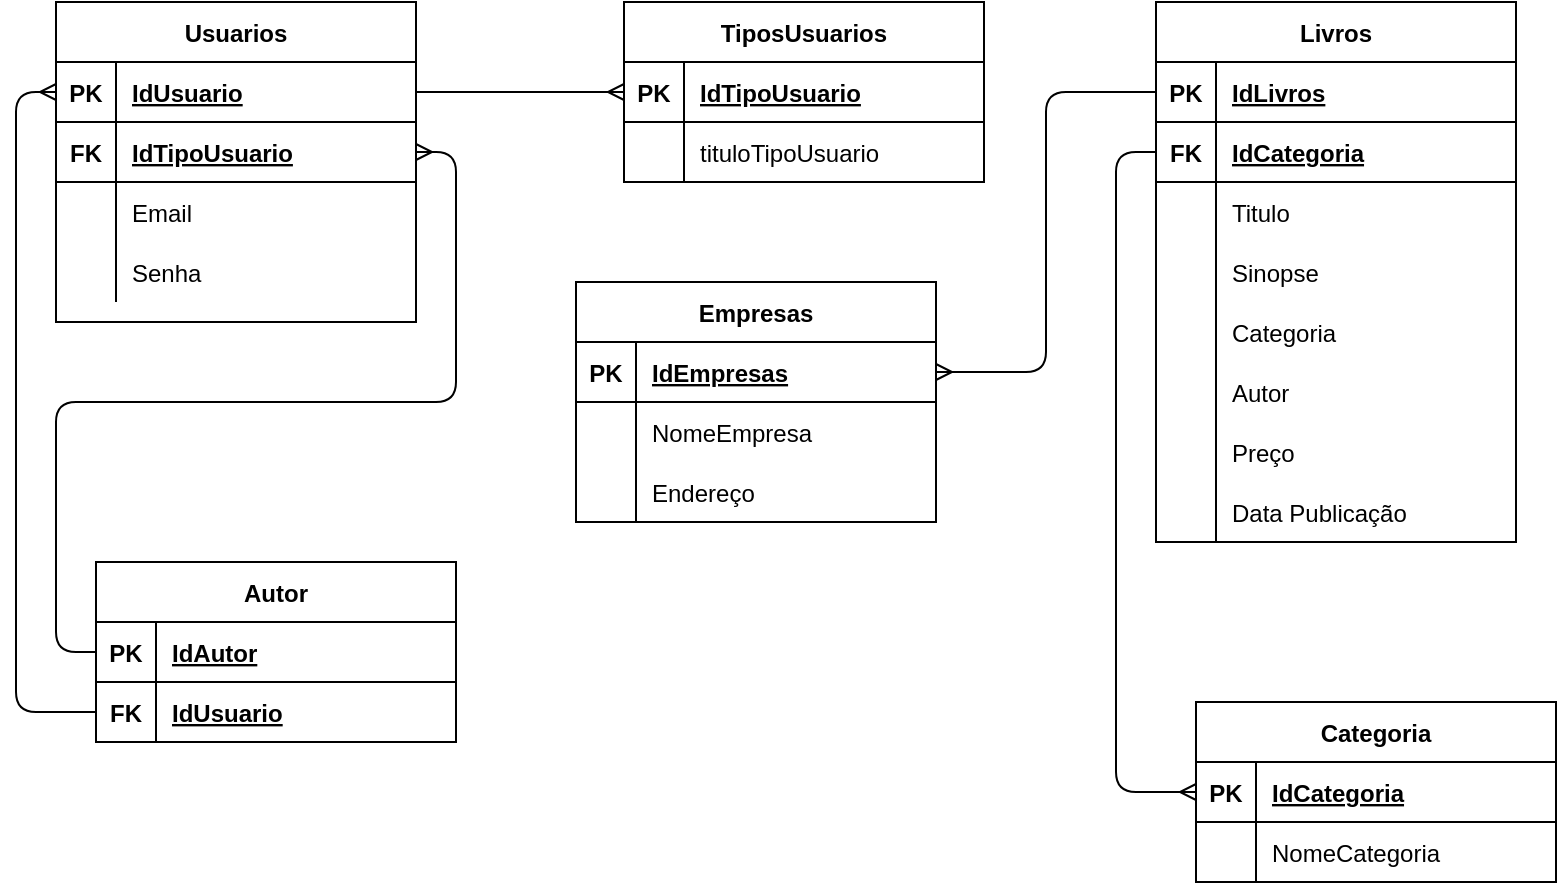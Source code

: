 <mxfile version="14.8.5" type="device" pages="2"><diagram id="4gmyDVjIAA_si9F_oM0t" name="Lógico"><mxGraphModel dx="1422" dy="794" grid="1" gridSize="10" guides="1" tooltips="1" connect="1" arrows="1" fold="1" page="1" pageScale="1" pageWidth="827" pageHeight="1169" math="0" shadow="0"><root><mxCell id="0"/><mxCell id="1" parent="0"/><mxCell id="7Kull3M8FKbwAaA97Rct-1" value="Usuarios" style="shape=table;startSize=30;container=1;collapsible=1;childLayout=tableLayout;fixedRows=1;rowLines=0;fontStyle=1;align=center;resizeLast=1;" vertex="1" parent="1"><mxGeometry x="40" y="40" width="180" height="160" as="geometry"/></mxCell><mxCell id="mH831_DYeavSYrpWyIeX-1" value="" style="shape=partialRectangle;collapsible=0;dropTarget=0;pointerEvents=0;fillColor=none;top=0;left=0;bottom=1;right=0;points=[[0,0.5],[1,0.5]];portConstraint=eastwest;" vertex="1" parent="7Kull3M8FKbwAaA97Rct-1"><mxGeometry y="30" width="180" height="30" as="geometry"/></mxCell><mxCell id="mH831_DYeavSYrpWyIeX-2" value="PK" style="shape=partialRectangle;connectable=0;fillColor=none;top=0;left=0;bottom=0;right=0;fontStyle=1;overflow=hidden;" vertex="1" parent="mH831_DYeavSYrpWyIeX-1"><mxGeometry width="30" height="30" as="geometry"/></mxCell><mxCell id="mH831_DYeavSYrpWyIeX-3" value="IdUsuario" style="shape=partialRectangle;connectable=0;fillColor=none;top=0;left=0;bottom=0;right=0;align=left;spacingLeft=6;fontStyle=5;overflow=hidden;" vertex="1" parent="mH831_DYeavSYrpWyIeX-1"><mxGeometry x="30" width="150" height="30" as="geometry"/></mxCell><mxCell id="7Kull3M8FKbwAaA97Rct-2" value="" style="shape=partialRectangle;collapsible=0;dropTarget=0;pointerEvents=0;fillColor=none;top=0;left=0;bottom=1;right=0;points=[[0,0.5],[1,0.5]];portConstraint=eastwest;" vertex="1" parent="7Kull3M8FKbwAaA97Rct-1"><mxGeometry y="60" width="180" height="30" as="geometry"/></mxCell><mxCell id="7Kull3M8FKbwAaA97Rct-3" value="FK" style="shape=partialRectangle;connectable=0;fillColor=none;top=0;left=0;bottom=0;right=0;fontStyle=1;overflow=hidden;" vertex="1" parent="7Kull3M8FKbwAaA97Rct-2"><mxGeometry width="30" height="30" as="geometry"/></mxCell><mxCell id="7Kull3M8FKbwAaA97Rct-4" value="IdTipoUsuario" style="shape=partialRectangle;connectable=0;fillColor=none;top=0;left=0;bottom=0;right=0;align=left;spacingLeft=6;fontStyle=5;overflow=hidden;" vertex="1" parent="7Kull3M8FKbwAaA97Rct-2"><mxGeometry x="30" width="150" height="30" as="geometry"/></mxCell><mxCell id="7Kull3M8FKbwAaA97Rct-8" value="" style="shape=partialRectangle;collapsible=0;dropTarget=0;pointerEvents=0;fillColor=none;top=0;left=0;bottom=0;right=0;points=[[0,0.5],[1,0.5]];portConstraint=eastwest;" vertex="1" parent="7Kull3M8FKbwAaA97Rct-1"><mxGeometry y="90" width="180" height="30" as="geometry"/></mxCell><mxCell id="7Kull3M8FKbwAaA97Rct-9" value="" style="shape=partialRectangle;connectable=0;fillColor=none;top=0;left=0;bottom=0;right=0;editable=1;overflow=hidden;" vertex="1" parent="7Kull3M8FKbwAaA97Rct-8"><mxGeometry width="30" height="30" as="geometry"/></mxCell><mxCell id="7Kull3M8FKbwAaA97Rct-10" value="Email" style="shape=partialRectangle;connectable=0;fillColor=none;top=0;left=0;bottom=0;right=0;align=left;spacingLeft=6;overflow=hidden;" vertex="1" parent="7Kull3M8FKbwAaA97Rct-8"><mxGeometry x="30" width="150" height="30" as="geometry"/></mxCell><mxCell id="7Kull3M8FKbwAaA97Rct-11" value="" style="shape=partialRectangle;collapsible=0;dropTarget=0;pointerEvents=0;fillColor=none;top=0;left=0;bottom=0;right=0;points=[[0,0.5],[1,0.5]];portConstraint=eastwest;" vertex="1" parent="7Kull3M8FKbwAaA97Rct-1"><mxGeometry y="120" width="180" height="30" as="geometry"/></mxCell><mxCell id="7Kull3M8FKbwAaA97Rct-12" value="" style="shape=partialRectangle;connectable=0;fillColor=none;top=0;left=0;bottom=0;right=0;editable=1;overflow=hidden;" vertex="1" parent="7Kull3M8FKbwAaA97Rct-11"><mxGeometry width="30" height="30" as="geometry"/></mxCell><mxCell id="7Kull3M8FKbwAaA97Rct-13" value="Senha" style="shape=partialRectangle;connectable=0;fillColor=none;top=0;left=0;bottom=0;right=0;align=left;spacingLeft=6;overflow=hidden;" vertex="1" parent="7Kull3M8FKbwAaA97Rct-11"><mxGeometry x="30" width="150" height="30" as="geometry"/></mxCell><mxCell id="7Kull3M8FKbwAaA97Rct-14" value="Empresas" style="shape=table;startSize=30;container=1;collapsible=1;childLayout=tableLayout;fixedRows=1;rowLines=0;fontStyle=1;align=center;resizeLast=1;" vertex="1" parent="1"><mxGeometry x="300" y="180" width="180" height="120" as="geometry"/></mxCell><mxCell id="7Kull3M8FKbwAaA97Rct-15" value="" style="shape=partialRectangle;collapsible=0;dropTarget=0;pointerEvents=0;fillColor=none;top=0;left=0;bottom=1;right=0;points=[[0,0.5],[1,0.5]];portConstraint=eastwest;" vertex="1" parent="7Kull3M8FKbwAaA97Rct-14"><mxGeometry y="30" width="180" height="30" as="geometry"/></mxCell><mxCell id="7Kull3M8FKbwAaA97Rct-16" value="PK" style="shape=partialRectangle;connectable=0;fillColor=none;top=0;left=0;bottom=0;right=0;fontStyle=1;overflow=hidden;" vertex="1" parent="7Kull3M8FKbwAaA97Rct-15"><mxGeometry width="30" height="30" as="geometry"/></mxCell><mxCell id="7Kull3M8FKbwAaA97Rct-17" value="IdEmpresas" style="shape=partialRectangle;connectable=0;fillColor=none;top=0;left=0;bottom=0;right=0;align=left;spacingLeft=6;fontStyle=5;overflow=hidden;" vertex="1" parent="7Kull3M8FKbwAaA97Rct-15"><mxGeometry x="30" width="150" height="30" as="geometry"/></mxCell><mxCell id="7Kull3M8FKbwAaA97Rct-18" value="" style="shape=partialRectangle;collapsible=0;dropTarget=0;pointerEvents=0;fillColor=none;top=0;left=0;bottom=0;right=0;points=[[0,0.5],[1,0.5]];portConstraint=eastwest;" vertex="1" parent="7Kull3M8FKbwAaA97Rct-14"><mxGeometry y="60" width="180" height="30" as="geometry"/></mxCell><mxCell id="7Kull3M8FKbwAaA97Rct-19" value="" style="shape=partialRectangle;connectable=0;fillColor=none;top=0;left=0;bottom=0;right=0;editable=1;overflow=hidden;" vertex="1" parent="7Kull3M8FKbwAaA97Rct-18"><mxGeometry width="30" height="30" as="geometry"/></mxCell><mxCell id="7Kull3M8FKbwAaA97Rct-20" value="NomeEmpresa" style="shape=partialRectangle;connectable=0;fillColor=none;top=0;left=0;bottom=0;right=0;align=left;spacingLeft=6;overflow=hidden;" vertex="1" parent="7Kull3M8FKbwAaA97Rct-18"><mxGeometry x="30" width="150" height="30" as="geometry"/></mxCell><mxCell id="7Kull3M8FKbwAaA97Rct-21" value="" style="shape=partialRectangle;collapsible=0;dropTarget=0;pointerEvents=0;fillColor=none;top=0;left=0;bottom=0;right=0;points=[[0,0.5],[1,0.5]];portConstraint=eastwest;" vertex="1" parent="7Kull3M8FKbwAaA97Rct-14"><mxGeometry y="90" width="180" height="30" as="geometry"/></mxCell><mxCell id="7Kull3M8FKbwAaA97Rct-22" value="" style="shape=partialRectangle;connectable=0;fillColor=none;top=0;left=0;bottom=0;right=0;editable=1;overflow=hidden;" vertex="1" parent="7Kull3M8FKbwAaA97Rct-21"><mxGeometry width="30" height="30" as="geometry"/></mxCell><mxCell id="7Kull3M8FKbwAaA97Rct-23" value="Endereço" style="shape=partialRectangle;connectable=0;fillColor=none;top=0;left=0;bottom=0;right=0;align=left;spacingLeft=6;overflow=hidden;" vertex="1" parent="7Kull3M8FKbwAaA97Rct-21"><mxGeometry x="30" width="150" height="30" as="geometry"/></mxCell><mxCell id="7Kull3M8FKbwAaA97Rct-27" value="TiposUsuarios" style="shape=table;startSize=30;container=1;collapsible=1;childLayout=tableLayout;fixedRows=1;rowLines=0;fontStyle=1;align=center;resizeLast=1;" vertex="1" parent="1"><mxGeometry x="324" y="40" width="180" height="90" as="geometry"/></mxCell><mxCell id="7Kull3M8FKbwAaA97Rct-28" value="" style="shape=partialRectangle;collapsible=0;dropTarget=0;pointerEvents=0;fillColor=none;top=0;left=0;bottom=1;right=0;points=[[0,0.5],[1,0.5]];portConstraint=eastwest;" vertex="1" parent="7Kull3M8FKbwAaA97Rct-27"><mxGeometry y="30" width="180" height="30" as="geometry"/></mxCell><mxCell id="7Kull3M8FKbwAaA97Rct-29" value="PK" style="shape=partialRectangle;connectable=0;fillColor=none;top=0;left=0;bottom=0;right=0;fontStyle=1;overflow=hidden;" vertex="1" parent="7Kull3M8FKbwAaA97Rct-28"><mxGeometry width="30" height="30" as="geometry"/></mxCell><mxCell id="7Kull3M8FKbwAaA97Rct-30" value="IdTipoUsuario" style="shape=partialRectangle;connectable=0;fillColor=none;top=0;left=0;bottom=0;right=0;align=left;spacingLeft=6;fontStyle=5;overflow=hidden;" vertex="1" parent="7Kull3M8FKbwAaA97Rct-28"><mxGeometry x="30" width="150" height="30" as="geometry"/></mxCell><mxCell id="7Kull3M8FKbwAaA97Rct-37" value="" style="shape=partialRectangle;collapsible=0;dropTarget=0;pointerEvents=0;fillColor=none;top=0;left=0;bottom=0;right=0;points=[[0,0.5],[1,0.5]];portConstraint=eastwest;" vertex="1" parent="7Kull3M8FKbwAaA97Rct-27"><mxGeometry y="60" width="180" height="30" as="geometry"/></mxCell><mxCell id="7Kull3M8FKbwAaA97Rct-38" value="" style="shape=partialRectangle;connectable=0;fillColor=none;top=0;left=0;bottom=0;right=0;editable=1;overflow=hidden;" vertex="1" parent="7Kull3M8FKbwAaA97Rct-37"><mxGeometry width="30" height="30" as="geometry"/></mxCell><mxCell id="7Kull3M8FKbwAaA97Rct-39" value="tituloTipoUsuario" style="shape=partialRectangle;connectable=0;fillColor=none;top=0;left=0;bottom=0;right=0;align=left;spacingLeft=6;overflow=hidden;" vertex="1" parent="7Kull3M8FKbwAaA97Rct-37"><mxGeometry x="30" width="150" height="30" as="geometry"/></mxCell><mxCell id="7Kull3M8FKbwAaA97Rct-40" value="Livros" style="shape=table;startSize=30;container=1;collapsible=1;childLayout=tableLayout;fixedRows=1;rowLines=0;fontStyle=1;align=center;resizeLast=1;" vertex="1" parent="1"><mxGeometry x="590" y="40" width="180" height="270" as="geometry"/></mxCell><mxCell id="7Kull3M8FKbwAaA97Rct-41" value="" style="shape=partialRectangle;collapsible=0;dropTarget=0;pointerEvents=0;fillColor=none;top=0;left=0;bottom=1;right=0;points=[[0,0.5],[1,0.5]];portConstraint=eastwest;" vertex="1" parent="7Kull3M8FKbwAaA97Rct-40"><mxGeometry y="30" width="180" height="30" as="geometry"/></mxCell><mxCell id="7Kull3M8FKbwAaA97Rct-42" value="PK" style="shape=partialRectangle;connectable=0;fillColor=none;top=0;left=0;bottom=0;right=0;fontStyle=1;overflow=hidden;" vertex="1" parent="7Kull3M8FKbwAaA97Rct-41"><mxGeometry width="30" height="30" as="geometry"/></mxCell><mxCell id="7Kull3M8FKbwAaA97Rct-43" value="IdLivros" style="shape=partialRectangle;connectable=0;fillColor=none;top=0;left=0;bottom=0;right=0;align=left;spacingLeft=6;fontStyle=5;overflow=hidden;" vertex="1" parent="7Kull3M8FKbwAaA97Rct-41"><mxGeometry x="30" width="150" height="30" as="geometry"/></mxCell><mxCell id="lyDeLOqsw_Qoa2OHIWcI-1" value="" style="shape=partialRectangle;collapsible=0;dropTarget=0;pointerEvents=0;fillColor=none;top=0;left=0;bottom=1;right=0;points=[[0,0.5],[1,0.5]];portConstraint=eastwest;" vertex="1" parent="7Kull3M8FKbwAaA97Rct-40"><mxGeometry y="60" width="180" height="30" as="geometry"/></mxCell><mxCell id="lyDeLOqsw_Qoa2OHIWcI-2" value="FK" style="shape=partialRectangle;connectable=0;fillColor=none;top=0;left=0;bottom=0;right=0;fontStyle=1;overflow=hidden;" vertex="1" parent="lyDeLOqsw_Qoa2OHIWcI-1"><mxGeometry width="30" height="30" as="geometry"/></mxCell><mxCell id="lyDeLOqsw_Qoa2OHIWcI-3" value="IdCategoria" style="shape=partialRectangle;connectable=0;fillColor=none;top=0;left=0;bottom=0;right=0;align=left;spacingLeft=6;fontStyle=5;overflow=hidden;" vertex="1" parent="lyDeLOqsw_Qoa2OHIWcI-1"><mxGeometry x="30" width="150" height="30" as="geometry"/></mxCell><mxCell id="7Kull3M8FKbwAaA97Rct-44" value="" style="shape=partialRectangle;collapsible=0;dropTarget=0;pointerEvents=0;fillColor=none;top=0;left=0;bottom=0;right=0;points=[[0,0.5],[1,0.5]];portConstraint=eastwest;" vertex="1" parent="7Kull3M8FKbwAaA97Rct-40"><mxGeometry y="90" width="180" height="30" as="geometry"/></mxCell><mxCell id="7Kull3M8FKbwAaA97Rct-45" value="" style="shape=partialRectangle;connectable=0;fillColor=none;top=0;left=0;bottom=0;right=0;editable=1;overflow=hidden;" vertex="1" parent="7Kull3M8FKbwAaA97Rct-44"><mxGeometry width="30" height="30" as="geometry"/></mxCell><mxCell id="7Kull3M8FKbwAaA97Rct-46" value="Titulo" style="shape=partialRectangle;connectable=0;fillColor=none;top=0;left=0;bottom=0;right=0;align=left;spacingLeft=6;overflow=hidden;" vertex="1" parent="7Kull3M8FKbwAaA97Rct-44"><mxGeometry x="30" width="150" height="30" as="geometry"/></mxCell><mxCell id="7Kull3M8FKbwAaA97Rct-47" value="" style="shape=partialRectangle;collapsible=0;dropTarget=0;pointerEvents=0;fillColor=none;top=0;left=0;bottom=0;right=0;points=[[0,0.5],[1,0.5]];portConstraint=eastwest;" vertex="1" parent="7Kull3M8FKbwAaA97Rct-40"><mxGeometry y="120" width="180" height="30" as="geometry"/></mxCell><mxCell id="7Kull3M8FKbwAaA97Rct-48" value="" style="shape=partialRectangle;connectable=0;fillColor=none;top=0;left=0;bottom=0;right=0;editable=1;overflow=hidden;" vertex="1" parent="7Kull3M8FKbwAaA97Rct-47"><mxGeometry width="30" height="30" as="geometry"/></mxCell><mxCell id="7Kull3M8FKbwAaA97Rct-49" value="Sinopse" style="shape=partialRectangle;connectable=0;fillColor=none;top=0;left=0;bottom=0;right=0;align=left;spacingLeft=6;overflow=hidden;" vertex="1" parent="7Kull3M8FKbwAaA97Rct-47"><mxGeometry x="30" width="150" height="30" as="geometry"/></mxCell><mxCell id="7Kull3M8FKbwAaA97Rct-50" value="" style="shape=partialRectangle;collapsible=0;dropTarget=0;pointerEvents=0;fillColor=none;top=0;left=0;bottom=0;right=0;points=[[0,0.5],[1,0.5]];portConstraint=eastwest;" vertex="1" parent="7Kull3M8FKbwAaA97Rct-40"><mxGeometry y="150" width="180" height="30" as="geometry"/></mxCell><mxCell id="7Kull3M8FKbwAaA97Rct-51" value="" style="shape=partialRectangle;connectable=0;fillColor=none;top=0;left=0;bottom=0;right=0;editable=1;overflow=hidden;" vertex="1" parent="7Kull3M8FKbwAaA97Rct-50"><mxGeometry width="30" height="30" as="geometry"/></mxCell><mxCell id="7Kull3M8FKbwAaA97Rct-52" value="Categoria" style="shape=partialRectangle;connectable=0;fillColor=none;top=0;left=0;bottom=0;right=0;align=left;spacingLeft=6;overflow=hidden;" vertex="1" parent="7Kull3M8FKbwAaA97Rct-50"><mxGeometry x="30" width="150" height="30" as="geometry"/></mxCell><mxCell id="mH831_DYeavSYrpWyIeX-4" value="" style="shape=partialRectangle;collapsible=0;dropTarget=0;pointerEvents=0;fillColor=none;top=0;left=0;bottom=0;right=0;points=[[0,0.5],[1,0.5]];portConstraint=eastwest;" vertex="1" parent="7Kull3M8FKbwAaA97Rct-40"><mxGeometry y="180" width="180" height="30" as="geometry"/></mxCell><mxCell id="mH831_DYeavSYrpWyIeX-5" value="" style="shape=partialRectangle;connectable=0;fillColor=none;top=0;left=0;bottom=0;right=0;editable=1;overflow=hidden;" vertex="1" parent="mH831_DYeavSYrpWyIeX-4"><mxGeometry width="30" height="30" as="geometry"/></mxCell><mxCell id="mH831_DYeavSYrpWyIeX-6" value="Autor" style="shape=partialRectangle;connectable=0;fillColor=none;top=0;left=0;bottom=0;right=0;align=left;spacingLeft=6;overflow=hidden;" vertex="1" parent="mH831_DYeavSYrpWyIeX-4"><mxGeometry x="30" width="150" height="30" as="geometry"/></mxCell><mxCell id="mH831_DYeavSYrpWyIeX-7" value="" style="shape=partialRectangle;collapsible=0;dropTarget=0;pointerEvents=0;fillColor=none;top=0;left=0;bottom=0;right=0;points=[[0,0.5],[1,0.5]];portConstraint=eastwest;" vertex="1" parent="7Kull3M8FKbwAaA97Rct-40"><mxGeometry y="210" width="180" height="30" as="geometry"/></mxCell><mxCell id="mH831_DYeavSYrpWyIeX-8" value="" style="shape=partialRectangle;connectable=0;fillColor=none;top=0;left=0;bottom=0;right=0;editable=1;overflow=hidden;" vertex="1" parent="mH831_DYeavSYrpWyIeX-7"><mxGeometry width="30" height="30" as="geometry"/></mxCell><mxCell id="mH831_DYeavSYrpWyIeX-9" value="Preço" style="shape=partialRectangle;connectable=0;fillColor=none;top=0;left=0;bottom=0;right=0;align=left;spacingLeft=6;overflow=hidden;" vertex="1" parent="mH831_DYeavSYrpWyIeX-7"><mxGeometry x="30" width="150" height="30" as="geometry"/></mxCell><mxCell id="mH831_DYeavSYrpWyIeX-10" value="" style="shape=partialRectangle;collapsible=0;dropTarget=0;pointerEvents=0;fillColor=none;top=0;left=0;bottom=0;right=0;points=[[0,0.5],[1,0.5]];portConstraint=eastwest;" vertex="1" parent="7Kull3M8FKbwAaA97Rct-40"><mxGeometry y="240" width="180" height="30" as="geometry"/></mxCell><mxCell id="mH831_DYeavSYrpWyIeX-11" value="" style="shape=partialRectangle;connectable=0;fillColor=none;top=0;left=0;bottom=0;right=0;editable=1;overflow=hidden;" vertex="1" parent="mH831_DYeavSYrpWyIeX-10"><mxGeometry width="30" height="30" as="geometry"/></mxCell><mxCell id="mH831_DYeavSYrpWyIeX-12" value="Data Publicação" style="shape=partialRectangle;connectable=0;fillColor=none;top=0;left=0;bottom=0;right=0;align=left;spacingLeft=6;overflow=hidden;" vertex="1" parent="mH831_DYeavSYrpWyIeX-10"><mxGeometry x="30" width="150" height="30" as="geometry"/></mxCell><mxCell id="YpHug3z6rMnOo6LbSgCQ-1" value="Autor" style="shape=table;startSize=30;container=1;collapsible=1;childLayout=tableLayout;fixedRows=1;rowLines=0;fontStyle=1;align=center;resizeLast=1;" vertex="1" parent="1"><mxGeometry x="60" y="320" width="180" height="90" as="geometry"/></mxCell><mxCell id="FqibJxdiygsZeLWUBrIt-1" value="" style="shape=partialRectangle;collapsible=0;dropTarget=0;pointerEvents=0;fillColor=none;top=0;left=0;bottom=1;right=0;points=[[0,0.5],[1,0.5]];portConstraint=eastwest;" vertex="1" parent="YpHug3z6rMnOo6LbSgCQ-1"><mxGeometry y="30" width="180" height="30" as="geometry"/></mxCell><mxCell id="FqibJxdiygsZeLWUBrIt-2" value="PK" style="shape=partialRectangle;connectable=0;fillColor=none;top=0;left=0;bottom=0;right=0;fontStyle=1;overflow=hidden;" vertex="1" parent="FqibJxdiygsZeLWUBrIt-1"><mxGeometry width="30" height="30" as="geometry"/></mxCell><mxCell id="FqibJxdiygsZeLWUBrIt-3" value="IdAutor" style="shape=partialRectangle;connectable=0;fillColor=none;top=0;left=0;bottom=0;right=0;align=left;spacingLeft=6;fontStyle=5;overflow=hidden;" vertex="1" parent="FqibJxdiygsZeLWUBrIt-1"><mxGeometry x="30" width="150" height="30" as="geometry"/></mxCell><mxCell id="YpHug3z6rMnOo6LbSgCQ-2" value="" style="shape=partialRectangle;collapsible=0;dropTarget=0;pointerEvents=0;fillColor=none;top=0;left=0;bottom=1;right=0;points=[[0,0.5],[1,0.5]];portConstraint=eastwest;" vertex="1" parent="YpHug3z6rMnOo6LbSgCQ-1"><mxGeometry y="60" width="180" height="30" as="geometry"/></mxCell><mxCell id="YpHug3z6rMnOo6LbSgCQ-3" value="FK" style="shape=partialRectangle;connectable=0;fillColor=none;top=0;left=0;bottom=0;right=0;fontStyle=1;overflow=hidden;" vertex="1" parent="YpHug3z6rMnOo6LbSgCQ-2"><mxGeometry width="30" height="30" as="geometry"/></mxCell><mxCell id="YpHug3z6rMnOo6LbSgCQ-4" value="IdUsuario" style="shape=partialRectangle;connectable=0;fillColor=none;top=0;left=0;bottom=0;right=0;align=left;spacingLeft=6;fontStyle=5;overflow=hidden;" vertex="1" parent="YpHug3z6rMnOo6LbSgCQ-2"><mxGeometry x="30" width="150" height="30" as="geometry"/></mxCell><mxCell id="kZrHkr2m9MOztKxBTHtj-1" value="Categoria" style="shape=table;startSize=30;container=1;collapsible=1;childLayout=tableLayout;fixedRows=1;rowLines=0;fontStyle=1;align=center;resizeLast=1;" vertex="1" parent="1"><mxGeometry x="610" y="390" width="180" height="90" as="geometry"/></mxCell><mxCell id="kZrHkr2m9MOztKxBTHtj-2" value="" style="shape=partialRectangle;collapsible=0;dropTarget=0;pointerEvents=0;fillColor=none;top=0;left=0;bottom=1;right=0;points=[[0,0.5],[1,0.5]];portConstraint=eastwest;" vertex="1" parent="kZrHkr2m9MOztKxBTHtj-1"><mxGeometry y="30" width="180" height="30" as="geometry"/></mxCell><mxCell id="kZrHkr2m9MOztKxBTHtj-3" value="PK" style="shape=partialRectangle;connectable=0;fillColor=none;top=0;left=0;bottom=0;right=0;fontStyle=1;overflow=hidden;" vertex="1" parent="kZrHkr2m9MOztKxBTHtj-2"><mxGeometry width="30" height="30" as="geometry"/></mxCell><mxCell id="kZrHkr2m9MOztKxBTHtj-4" value="IdCategoria" style="shape=partialRectangle;connectable=0;fillColor=none;top=0;left=0;bottom=0;right=0;align=left;spacingLeft=6;fontStyle=5;overflow=hidden;" vertex="1" parent="kZrHkr2m9MOztKxBTHtj-2"><mxGeometry x="30" width="150" height="30" as="geometry"/></mxCell><mxCell id="kZrHkr2m9MOztKxBTHtj-5" value="" style="shape=partialRectangle;collapsible=0;dropTarget=0;pointerEvents=0;fillColor=none;top=0;left=0;bottom=0;right=0;points=[[0,0.5],[1,0.5]];portConstraint=eastwest;" vertex="1" parent="kZrHkr2m9MOztKxBTHtj-1"><mxGeometry y="60" width="180" height="30" as="geometry"/></mxCell><mxCell id="kZrHkr2m9MOztKxBTHtj-6" value="" style="shape=partialRectangle;connectable=0;fillColor=none;top=0;left=0;bottom=0;right=0;editable=1;overflow=hidden;" vertex="1" parent="kZrHkr2m9MOztKxBTHtj-5"><mxGeometry width="30" height="30" as="geometry"/></mxCell><mxCell id="kZrHkr2m9MOztKxBTHtj-7" value="NomeCategoria" style="shape=partialRectangle;connectable=0;fillColor=none;top=0;left=0;bottom=0;right=0;align=left;spacingLeft=6;overflow=hidden;" vertex="1" parent="kZrHkr2m9MOztKxBTHtj-5"><mxGeometry x="30" width="150" height="30" as="geometry"/></mxCell><mxCell id="zKjQiJVGreK5aUNQMG73-1" style="edgeStyle=orthogonalEdgeStyle;rounded=1;orthogonalLoop=1;jettySize=auto;html=1;exitX=1;exitY=0.5;exitDx=0;exitDy=0;entryX=0;entryY=0.5;entryDx=0;entryDy=0;endArrow=ERmany;endFill=0;" edge="1" parent="1" source="mH831_DYeavSYrpWyIeX-1" target="7Kull3M8FKbwAaA97Rct-28"><mxGeometry relative="1" as="geometry"/></mxCell><mxCell id="zKjQiJVGreK5aUNQMG73-3" style="edgeStyle=orthogonalEdgeStyle;rounded=1;orthogonalLoop=1;jettySize=auto;html=1;exitX=0;exitY=0.5;exitDx=0;exitDy=0;entryX=1;entryY=0.5;entryDx=0;entryDy=0;endArrow=ERmany;endFill=0;" edge="1" parent="1" source="FqibJxdiygsZeLWUBrIt-1" target="7Kull3M8FKbwAaA97Rct-2"><mxGeometry relative="1" as="geometry"/></mxCell><mxCell id="7sD1i7iVR33yjGaKyB0p-5" style="edgeStyle=orthogonalEdgeStyle;rounded=1;orthogonalLoop=1;jettySize=auto;html=1;exitX=0;exitY=0.5;exitDx=0;exitDy=0;entryX=0;entryY=0.5;entryDx=0;entryDy=0;endArrow=ERmany;endFill=0;" edge="1" parent="1" source="lyDeLOqsw_Qoa2OHIWcI-1" target="kZrHkr2m9MOztKxBTHtj-2"><mxGeometry relative="1" as="geometry"/></mxCell><mxCell id="7sD1i7iVR33yjGaKyB0p-7" style="edgeStyle=orthogonalEdgeStyle;rounded=1;orthogonalLoop=1;jettySize=auto;html=1;exitX=0;exitY=0.5;exitDx=0;exitDy=0;entryX=1;entryY=0.5;entryDx=0;entryDy=0;endArrow=ERmany;endFill=0;" edge="1" parent="1" source="7Kull3M8FKbwAaA97Rct-41" target="7Kull3M8FKbwAaA97Rct-15"><mxGeometry relative="1" as="geometry"/></mxCell><mxCell id="7sD1i7iVR33yjGaKyB0p-8" style="edgeStyle=orthogonalEdgeStyle;rounded=1;orthogonalLoop=1;jettySize=auto;html=1;exitX=0;exitY=0.5;exitDx=0;exitDy=0;entryX=0;entryY=0.5;entryDx=0;entryDy=0;endArrow=ERmany;endFill=0;" edge="1" parent="1" source="YpHug3z6rMnOo6LbSgCQ-2" target="mH831_DYeavSYrpWyIeX-1"><mxGeometry relative="1" as="geometry"/></mxCell></root></mxGraphModel></diagram><diagram id="KhKVnpzduaWEODP20Sav" name="Conceitual"><mxGraphModel dx="1422" dy="794" grid="1" gridSize="10" guides="1" tooltips="1" connect="1" arrows="1" fold="1" page="1" pageScale="1" pageWidth="827" pageHeight="1169" math="0" shadow="0"><root><mxCell id="QU8x4n8DgGtcTMJ4kjEr-0"/><mxCell id="QU8x4n8DgGtcTMJ4kjEr-1" parent="QU8x4n8DgGtcTMJ4kjEr-0"/><mxCell id="qjfukh2PseP8kfPhFuig-11" style="edgeStyle=orthogonalEdgeStyle;rounded=0;orthogonalLoop=1;jettySize=auto;html=1;exitX=1;exitY=0.5;exitDx=0;exitDy=0;entryX=0;entryY=0.5;entryDx=0;entryDy=0;endArrow=none;endFill=0;" edge="1" parent="QU8x4n8DgGtcTMJ4kjEr-1" source="HNLy1TIbnbk4Cu99Y0cw-0" target="R-qsZytcaFzgbJXhVJKh-0"><mxGeometry relative="1" as="geometry"/></mxCell><mxCell id="HNLy1TIbnbk4Cu99Y0cw-0" value="TiposUsuario" style="whiteSpace=wrap;html=1;" vertex="1" parent="QU8x4n8DgGtcTMJ4kjEr-1"><mxGeometry x="150" y="440" width="120" height="60" as="geometry"/></mxCell><mxCell id="qjfukh2PseP8kfPhFuig-0" style="edgeStyle=orthogonalEdgeStyle;rounded=0;orthogonalLoop=1;jettySize=auto;html=1;exitX=0.5;exitY=1;exitDx=0;exitDy=0;entryX=0.5;entryY=0;entryDx=0;entryDy=0;endArrow=none;endFill=0;" edge="1" parent="QU8x4n8DgGtcTMJ4kjEr-1" source="HNLy1TIbnbk4Cu99Y0cw-1" target="HNLy1TIbnbk4Cu99Y0cw-2"><mxGeometry relative="1" as="geometry"/></mxCell><mxCell id="HNLy1TIbnbk4Cu99Y0cw-1" value="Categoria" style="whiteSpace=wrap;html=1;" vertex="1" parent="QU8x4n8DgGtcTMJ4kjEr-1"><mxGeometry x="340" width="120" height="60" as="geometry"/></mxCell><mxCell id="qjfukh2PseP8kfPhFuig-1" style="edgeStyle=orthogonalEdgeStyle;rounded=0;orthogonalLoop=1;jettySize=auto;html=1;exitX=1;exitY=0.5;exitDx=0;exitDy=0;endArrow=none;endFill=0;" edge="1" parent="QU8x4n8DgGtcTMJ4kjEr-1" source="HNLy1TIbnbk4Cu99Y0cw-2" target="HNLy1TIbnbk4Cu99Y0cw-5"><mxGeometry relative="1" as="geometry"/></mxCell><mxCell id="HNLy1TIbnbk4Cu99Y0cw-2" value="Livros" style="whiteSpace=wrap;html=1;" vertex="1" parent="QU8x4n8DgGtcTMJ4kjEr-1"><mxGeometry x="340" y="200" width="120" height="60" as="geometry"/></mxCell><mxCell id="XxT8f5B-EIhSCDJx9PHB-0" style="edgeStyle=orthogonalEdgeStyle;rounded=1;orthogonalLoop=1;jettySize=auto;html=1;exitX=0.5;exitY=0;exitDx=0;exitDy=0;entryX=0.5;entryY=1;entryDx=0;entryDy=0;endArrow=none;endFill=0;" edge="1" parent="QU8x4n8DgGtcTMJ4kjEr-1" source="HNLy1TIbnbk4Cu99Y0cw-3" target="HNLy1TIbnbk4Cu99Y0cw-4"><mxGeometry relative="1" as="geometry"/></mxCell><mxCell id="HNLy1TIbnbk4Cu99Y0cw-3" value="Usuarios" style="whiteSpace=wrap;html=1;" vertex="1" parent="QU8x4n8DgGtcTMJ4kjEr-1"><mxGeometry x="560" y="440" width="120" height="60" as="geometry"/></mxCell><mxCell id="qjfukh2PseP8kfPhFuig-2" style="edgeStyle=orthogonalEdgeStyle;rounded=0;orthogonalLoop=1;jettySize=auto;html=1;exitX=1;exitY=0.5;exitDx=0;exitDy=0;entryX=0;entryY=0.5;entryDx=0;entryDy=0;endArrow=none;endFill=0;" edge="1" parent="QU8x4n8DgGtcTMJ4kjEr-1" source="HNLy1TIbnbk4Cu99Y0cw-4" target="HNLy1TIbnbk4Cu99Y0cw-2"><mxGeometry relative="1" as="geometry"/></mxCell><mxCell id="HNLy1TIbnbk4Cu99Y0cw-4" value="Autor&amp;nbsp;" style="whiteSpace=wrap;html=1;" vertex="1" parent="QU8x4n8DgGtcTMJ4kjEr-1"><mxGeometry x="40" y="200" width="120" height="60" as="geometry"/></mxCell><mxCell id="HNLy1TIbnbk4Cu99Y0cw-5" value="Empresa" style="whiteSpace=wrap;html=1;" vertex="1" parent="QU8x4n8DgGtcTMJ4kjEr-1"><mxGeometry x="650" y="200" width="120" height="60" as="geometry"/></mxCell><mxCell id="qjfukh2PseP8kfPhFuig-12" style="edgeStyle=orthogonalEdgeStyle;rounded=0;orthogonalLoop=1;jettySize=auto;html=1;exitX=1;exitY=0.5;exitDx=0;exitDy=0;entryX=0;entryY=0.5;entryDx=0;entryDy=0;endArrow=none;endFill=0;" edge="1" parent="QU8x4n8DgGtcTMJ4kjEr-1" source="R-qsZytcaFzgbJXhVJKh-0" target="HNLy1TIbnbk4Cu99Y0cw-3"><mxGeometry relative="1" as="geometry"/></mxCell><mxCell id="R-qsZytcaFzgbJXhVJKh-0" value="Possui" style="rhombus;whiteSpace=wrap;html=1;" vertex="1" parent="QU8x4n8DgGtcTMJ4kjEr-1"><mxGeometry x="374" y="430" width="80" height="80" as="geometry"/></mxCell><mxCell id="R-qsZytcaFzgbJXhVJKh-1" value="1" style="text;html=1;align=center;verticalAlign=middle;resizable=0;points=[];autosize=1;strokeColor=none;" vertex="1" parent="QU8x4n8DgGtcTMJ4kjEr-1"><mxGeometry x="630" y="210" width="20" height="20" as="geometry"/></mxCell><mxCell id="qjfukh2PseP8kfPhFuig-3" value="N" style="text;html=1;align=center;verticalAlign=middle;resizable=0;points=[];autosize=1;strokeColor=none;" vertex="1" parent="QU8x4n8DgGtcTMJ4kjEr-1"><mxGeometry x="320" y="210" width="20" height="20" as="geometry"/></mxCell><mxCell id="qjfukh2PseP8kfPhFuig-4" value="1" style="text;html=1;align=center;verticalAlign=middle;resizable=0;points=[];autosize=1;strokeColor=none;" vertex="1" parent="QU8x4n8DgGtcTMJ4kjEr-1"><mxGeometry x="160" y="210" width="20" height="20" as="geometry"/></mxCell><mxCell id="qjfukh2PseP8kfPhFuig-5" value="N" style="text;html=1;align=center;verticalAlign=middle;resizable=0;points=[];autosize=1;strokeColor=none;" vertex="1" parent="QU8x4n8DgGtcTMJ4kjEr-1"><mxGeometry x="460" y="210" width="20" height="20" as="geometry"/></mxCell><mxCell id="qjfukh2PseP8kfPhFuig-6" value="Possui" style="rhombus;whiteSpace=wrap;html=1;" vertex="1" parent="QU8x4n8DgGtcTMJ4kjEr-1"><mxGeometry x="210" y="190" width="80" height="80" as="geometry"/></mxCell><mxCell id="qjfukh2PseP8kfPhFuig-7" value="Possui" style="rhombus;whiteSpace=wrap;html=1;" vertex="1" parent="QU8x4n8DgGtcTMJ4kjEr-1"><mxGeometry x="510" y="190" width="80" height="80" as="geometry"/></mxCell><mxCell id="qjfukh2PseP8kfPhFuig-8" value="Possui" style="rhombus;whiteSpace=wrap;html=1;" vertex="1" parent="QU8x4n8DgGtcTMJ4kjEr-1"><mxGeometry x="360" y="80" width="80" height="80" as="geometry"/></mxCell><mxCell id="qjfukh2PseP8kfPhFuig-10" value="1" style="text;html=1;align=center;verticalAlign=middle;resizable=0;points=[];autosize=1;strokeColor=none;" vertex="1" parent="QU8x4n8DgGtcTMJ4kjEr-1"><mxGeometry x="374" y="60" width="20" height="20" as="geometry"/></mxCell><mxCell id="rjzWZYNjcofSO7tRPyzZ-0" value="N" style="text;html=1;align=center;verticalAlign=middle;resizable=0;points=[];autosize=1;strokeColor=none;" vertex="1" parent="QU8x4n8DgGtcTMJ4kjEr-1"><mxGeometry x="540" y="450" width="20" height="20" as="geometry"/></mxCell><mxCell id="rjzWZYNjcofSO7tRPyzZ-1" value="1" style="text;html=1;align=center;verticalAlign=middle;resizable=0;points=[];autosize=1;strokeColor=none;" vertex="1" parent="QU8x4n8DgGtcTMJ4kjEr-1"><mxGeometry x="270" y="450" width="20" height="20" as="geometry"/></mxCell><mxCell id="yHZhIDrOK3mYRyVLiGPH-0" value="N" style="text;html=1;align=center;verticalAlign=middle;resizable=0;points=[];autosize=1;strokeColor=none;" vertex="1" parent="QU8x4n8DgGtcTMJ4kjEr-1"><mxGeometry x="374" y="180" width="20" height="20" as="geometry"/></mxCell><mxCell id="XxT8f5B-EIhSCDJx9PHB-1" value="1" style="text;html=1;align=center;verticalAlign=middle;resizable=0;points=[];autosize=1;strokeColor=none;" vertex="1" parent="QU8x4n8DgGtcTMJ4kjEr-1"><mxGeometry x="620" y="420" width="20" height="20" as="geometry"/></mxCell><mxCell id="XxT8f5B-EIhSCDJx9PHB-2" value="1" style="text;html=1;align=center;verticalAlign=middle;resizable=0;points=[];autosize=1;strokeColor=none;" vertex="1" parent="QU8x4n8DgGtcTMJ4kjEr-1"><mxGeometry x="100" y="260" width="20" height="20" as="geometry"/></mxCell><mxCell id="kVnb9fXIlQSjDgqZM-Ya-0" value="Possui" style="rhombus;whiteSpace=wrap;html=1;" vertex="1" parent="QU8x4n8DgGtcTMJ4kjEr-1"><mxGeometry x="314" y="310" width="80" height="80" as="geometry"/></mxCell></root></mxGraphModel></diagram></mxfile>